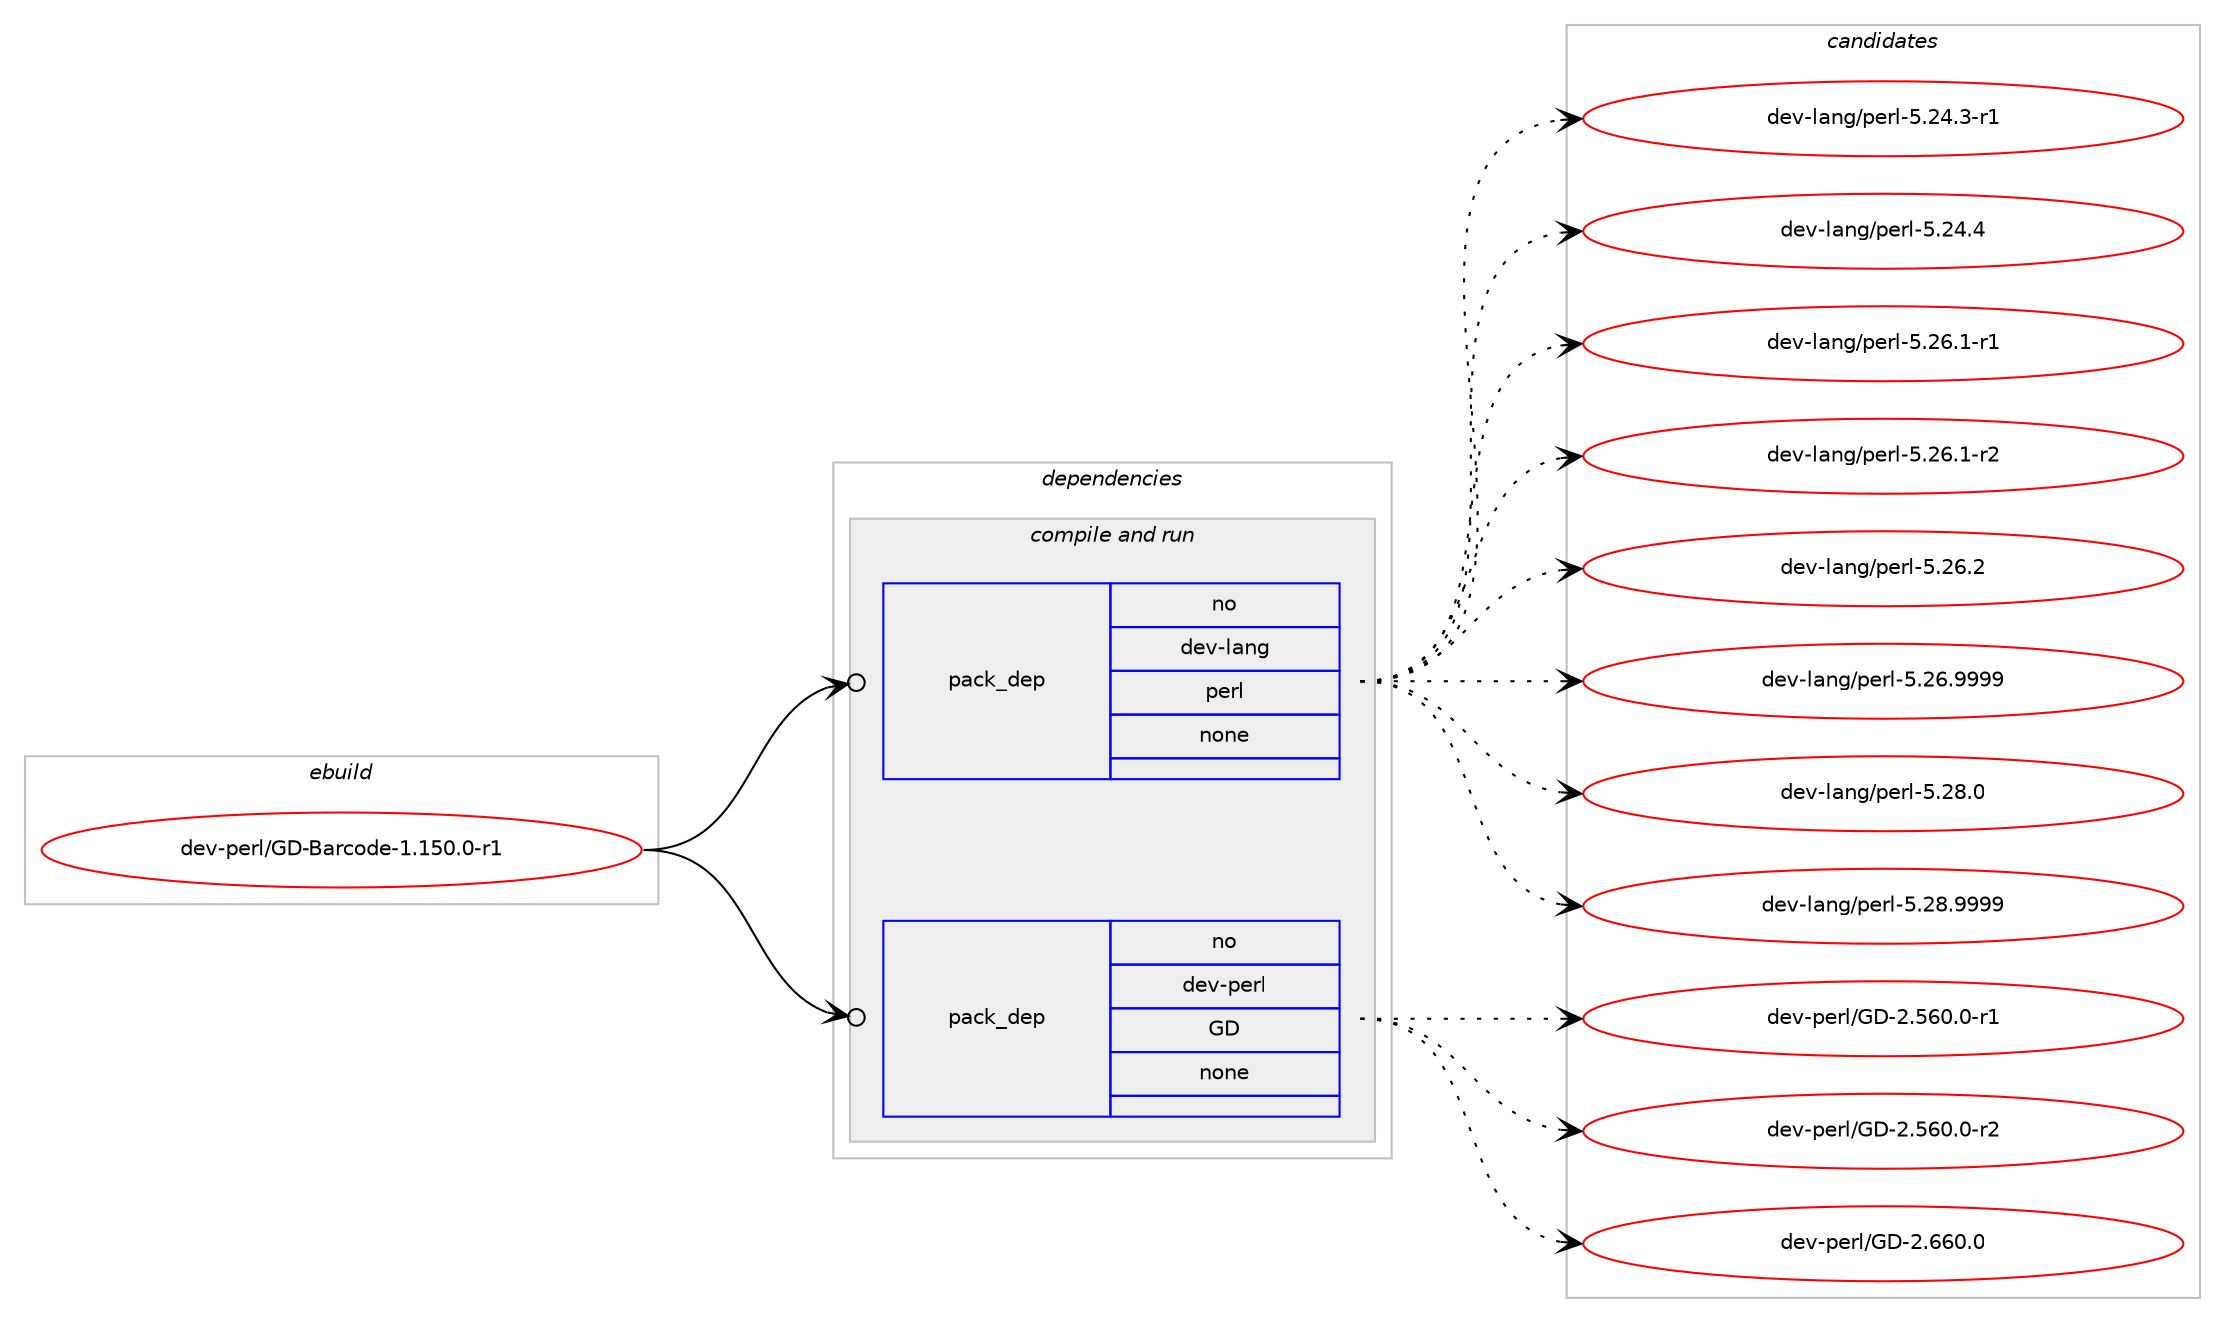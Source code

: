 digraph prolog {

# *************
# Graph options
# *************

newrank=true;
concentrate=true;
compound=true;
graph [rankdir=LR,fontname=Helvetica,fontsize=10,ranksep=1.5];#, ranksep=2.5, nodesep=0.2];
edge  [arrowhead=vee];
node  [fontname=Helvetica,fontsize=10];

# **********
# The ebuild
# **********

subgraph cluster_leftcol {
color=gray;
rank=same;
label=<<i>ebuild</i>>;
id [label="dev-perl/GD-Barcode-1.150.0-r1", color=red, width=4, href="../dev-perl/GD-Barcode-1.150.0-r1.svg"];
}

# ****************
# The dependencies
# ****************

subgraph cluster_midcol {
color=gray;
label=<<i>dependencies</i>>;
subgraph cluster_compile {
fillcolor="#eeeeee";
style=filled;
label=<<i>compile</i>>;
}
subgraph cluster_compileandrun {
fillcolor="#eeeeee";
style=filled;
label=<<i>compile and run</i>>;
subgraph pack990383 {
dependency1381584 [label=<<TABLE BORDER="0" CELLBORDER="1" CELLSPACING="0" CELLPADDING="4" WIDTH="220"><TR><TD ROWSPAN="6" CELLPADDING="30">pack_dep</TD></TR><TR><TD WIDTH="110">no</TD></TR><TR><TD>dev-lang</TD></TR><TR><TD>perl</TD></TR><TR><TD>none</TD></TR><TR><TD></TD></TR></TABLE>>, shape=none, color=blue];
}
id:e -> dependency1381584:w [weight=20,style="solid",arrowhead="odotvee"];
subgraph pack990384 {
dependency1381585 [label=<<TABLE BORDER="0" CELLBORDER="1" CELLSPACING="0" CELLPADDING="4" WIDTH="220"><TR><TD ROWSPAN="6" CELLPADDING="30">pack_dep</TD></TR><TR><TD WIDTH="110">no</TD></TR><TR><TD>dev-perl</TD></TR><TR><TD>GD</TD></TR><TR><TD>none</TD></TR><TR><TD></TD></TR></TABLE>>, shape=none, color=blue];
}
id:e -> dependency1381585:w [weight=20,style="solid",arrowhead="odotvee"];
}
subgraph cluster_run {
fillcolor="#eeeeee";
style=filled;
label=<<i>run</i>>;
}
}

# **************
# The candidates
# **************

subgraph cluster_choices {
rank=same;
color=gray;
label=<<i>candidates</i>>;

subgraph choice990383 {
color=black;
nodesep=1;
choice100101118451089711010347112101114108455346505246514511449 [label="dev-lang/perl-5.24.3-r1", color=red, width=4,href="../dev-lang/perl-5.24.3-r1.svg"];
choice10010111845108971101034711210111410845534650524652 [label="dev-lang/perl-5.24.4", color=red, width=4,href="../dev-lang/perl-5.24.4.svg"];
choice100101118451089711010347112101114108455346505446494511449 [label="dev-lang/perl-5.26.1-r1", color=red, width=4,href="../dev-lang/perl-5.26.1-r1.svg"];
choice100101118451089711010347112101114108455346505446494511450 [label="dev-lang/perl-5.26.1-r2", color=red, width=4,href="../dev-lang/perl-5.26.1-r2.svg"];
choice10010111845108971101034711210111410845534650544650 [label="dev-lang/perl-5.26.2", color=red, width=4,href="../dev-lang/perl-5.26.2.svg"];
choice10010111845108971101034711210111410845534650544657575757 [label="dev-lang/perl-5.26.9999", color=red, width=4,href="../dev-lang/perl-5.26.9999.svg"];
choice10010111845108971101034711210111410845534650564648 [label="dev-lang/perl-5.28.0", color=red, width=4,href="../dev-lang/perl-5.28.0.svg"];
choice10010111845108971101034711210111410845534650564657575757 [label="dev-lang/perl-5.28.9999", color=red, width=4,href="../dev-lang/perl-5.28.9999.svg"];
dependency1381584:e -> choice100101118451089711010347112101114108455346505246514511449:w [style=dotted,weight="100"];
dependency1381584:e -> choice10010111845108971101034711210111410845534650524652:w [style=dotted,weight="100"];
dependency1381584:e -> choice100101118451089711010347112101114108455346505446494511449:w [style=dotted,weight="100"];
dependency1381584:e -> choice100101118451089711010347112101114108455346505446494511450:w [style=dotted,weight="100"];
dependency1381584:e -> choice10010111845108971101034711210111410845534650544650:w [style=dotted,weight="100"];
dependency1381584:e -> choice10010111845108971101034711210111410845534650544657575757:w [style=dotted,weight="100"];
dependency1381584:e -> choice10010111845108971101034711210111410845534650564648:w [style=dotted,weight="100"];
dependency1381584:e -> choice10010111845108971101034711210111410845534650564657575757:w [style=dotted,weight="100"];
}
subgraph choice990384 {
color=black;
nodesep=1;
choice1001011184511210111410847716845504653544846484511449 [label="dev-perl/GD-2.560.0-r1", color=red, width=4,href="../dev-perl/GD-2.560.0-r1.svg"];
choice1001011184511210111410847716845504653544846484511450 [label="dev-perl/GD-2.560.0-r2", color=red, width=4,href="../dev-perl/GD-2.560.0-r2.svg"];
choice100101118451121011141084771684550465454484648 [label="dev-perl/GD-2.660.0", color=red, width=4,href="../dev-perl/GD-2.660.0.svg"];
dependency1381585:e -> choice1001011184511210111410847716845504653544846484511449:w [style=dotted,weight="100"];
dependency1381585:e -> choice1001011184511210111410847716845504653544846484511450:w [style=dotted,weight="100"];
dependency1381585:e -> choice100101118451121011141084771684550465454484648:w [style=dotted,weight="100"];
}
}

}
